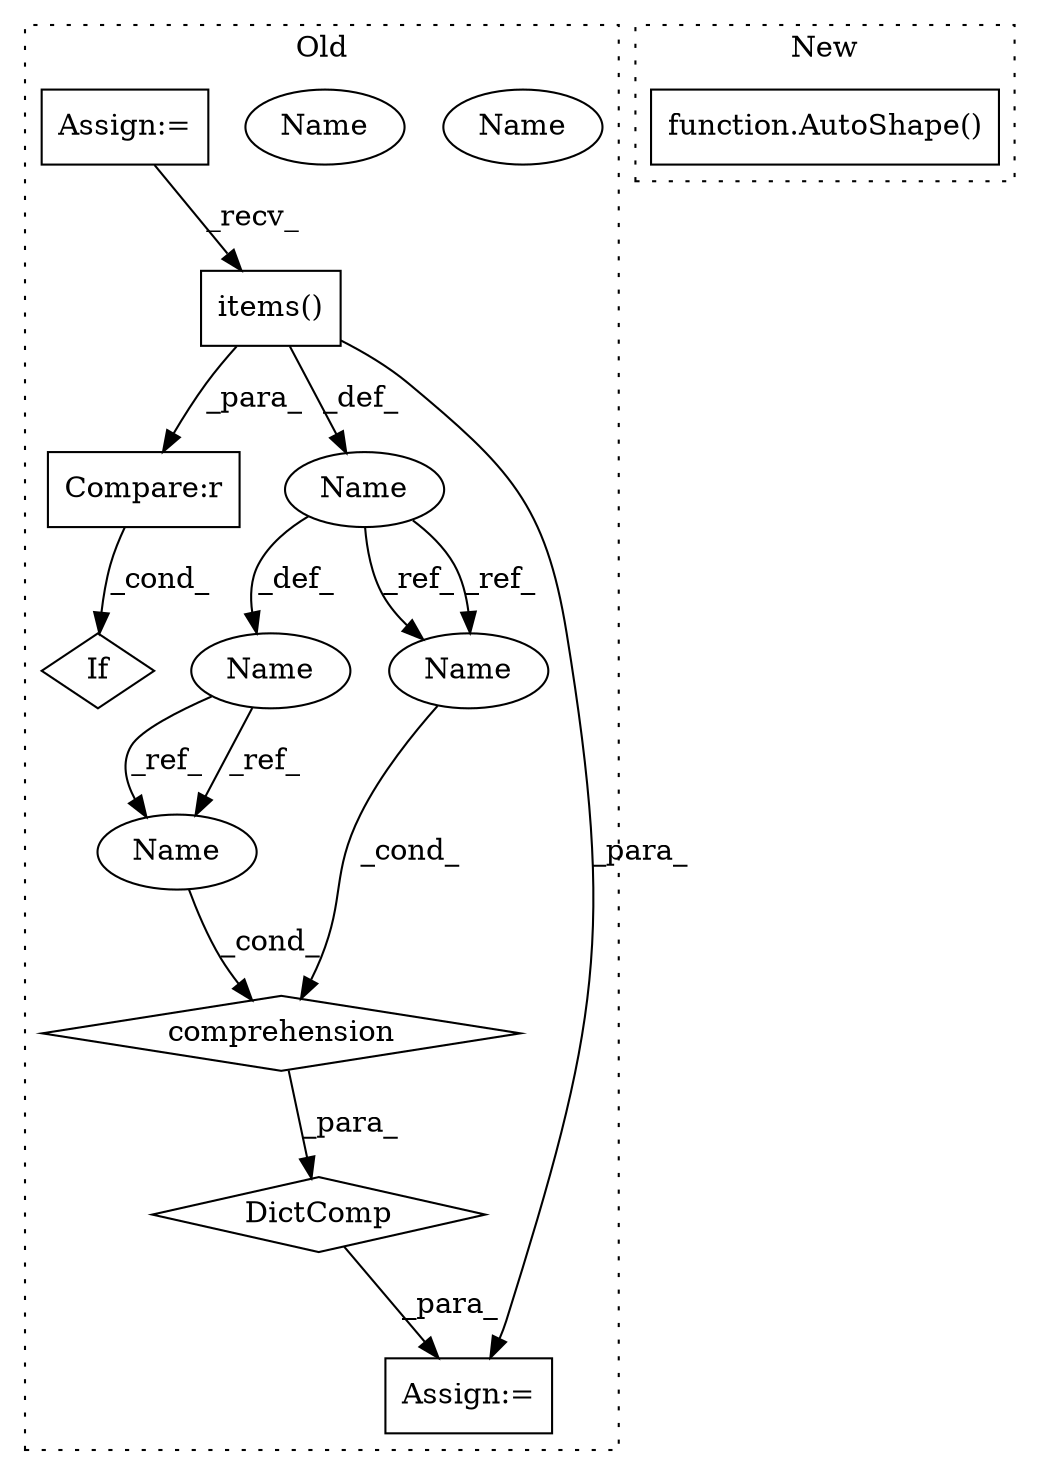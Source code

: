 digraph G {
subgraph cluster0 {
1 [label="If" a="96" s="1491" l="23" shape="diamond"];
3 [label="items()" a="75" s="1476" l="11" shape="box"];
4 [label="comprehension" a="45" s="1464" l="3" shape="diamond"];
5 [label="Compare:r" a="40" s="1491" l="23" shape="box"];
6 [label="DictComp" a="84" s="1458" l="57" shape="diamond"];
7 [label="Name" a="87" s="1462" l="1" shape="ellipse"];
8 [label="Name" a="87" s="1468" l="1" shape="ellipse"];
9 [label="Name" a="87" s="1471" l="1" shape="ellipse"];
10 [label="Name" a="87" s="1459" l="1" shape="ellipse"];
11 [label="Assign:=" a="68" s="1385" l="3" shape="box"];
12 [label="Assign:=" a="68" s="1455" l="3" shape="box"];
13 [label="Name" a="87" s="1462" l="1" shape="ellipse"];
14 [label="Name" a="87" s="1459" l="1" shape="ellipse"];
label = "Old";
style="dotted";
}
subgraph cluster1 {
2 [label="function.AutoShape()" a="75" s="1242,1257" l="10,1" shape="box"];
label = "New";
style="dotted";
}
3 -> 12 [label="_para_"];
3 -> 8 [label="_def_"];
3 -> 5 [label="_para_"];
4 -> 6 [label="_para_"];
5 -> 1 [label="_cond_"];
6 -> 12 [label="_para_"];
8 -> 14 [label="_ref_"];
8 -> 9 [label="_def_"];
8 -> 14 [label="_ref_"];
9 -> 13 [label="_ref_"];
9 -> 13 [label="_ref_"];
11 -> 3 [label="_recv_"];
13 -> 4 [label="_cond_"];
14 -> 4 [label="_cond_"];
}